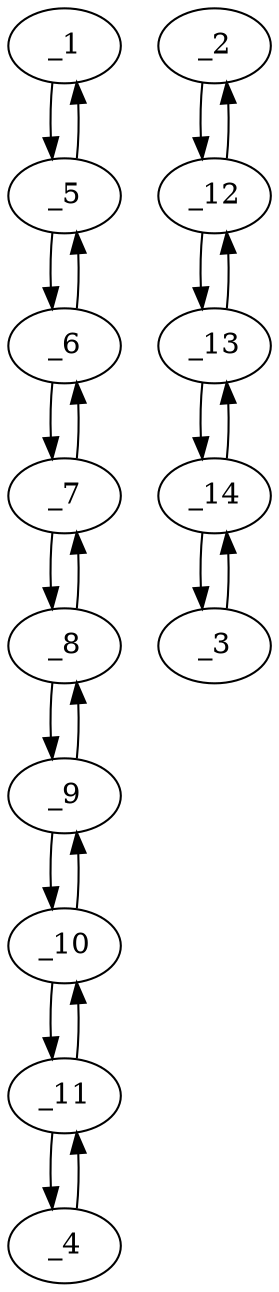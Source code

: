 digraph f1685_03 {
	_1	 [x="112.000000",
		y="95.000000"];
	_5	 [x="100.000000",
		y="102.000000"];
	_1 -> _5	 [angle="2.613518",
		orient="0.503871"];
	_2	 [x="225.000000",
		y="126.000000"];
	_12	 [x="206.000000",
		y="128.000000"];
	_2 -> _12	 [angle="3.036716",
		orient="0.104685"];
	_3	 [x="166.000000",
		y="149.000000"];
	_14	 [x="176.000000",
		y="139.000000"];
	_3 -> _14	 [angle="-0.785398",
		orient="-0.707107"];
	_4	 [x="58.000000",
		y="194.000000"];
	_11	 [x="56.000000",
		y="175.000000"];
	_4 -> _11	 [angle="-1.675673",
		orient="-0.994505"];
	_5 -> _1	 [angle="-0.528074",
		orient="-0.503871"];
	_6	 [x="81.000000",
		y="103.000000"];
	_5 -> _6	 [angle="3.089010",
		orient="0.052559"];
	_6 -> _5	 [angle="-0.052583",
		orient="-0.052559"];
	_7	 [x="72.000000",
		y="115.000000"];
	_6 -> _7	 [angle="2.214297",
		orient="0.800000"];
	_7 -> _6	 [angle="-0.927295",
		orient="-0.800000"];
	_8	 [x="63.000000",
		y="127.000000"];
	_7 -> _8	 [angle="2.214297",
		orient="0.800000"];
	_8 -> _7	 [angle="-0.927295",
		orient="-0.800000"];
	_9	 [x="55.000000",
		y="139.000000"];
	_8 -> _9	 [angle="2.158799",
		orient="0.832050"];
	_9 -> _8	 [angle="-0.982794",
		orient="-0.832050"];
	_10	 [x="56.000000",
		y="157.000000"];
	_9 -> _10	 [angle="1.515298",
		orient="0.998460"];
	_10 -> _9	 [angle="-1.626295",
		orient="-0.998460"];
	_10 -> _11	 [angle="1.570796",
		orient="1.000000"];
	_11 -> _4	 [angle="1.465919",
		orient="0.994505"];
	_11 -> _10	 [angle="-1.570796",
		orient="-1.000000"];
	_12 -> _2	 [angle="-0.104877",
		orient="-0.104685"];
	_13	 [x="192.000000",
		y="134.000000"];
	_12 -> _13	 [angle="2.736701",
		orient="0.393919"];
	_13 -> _12	 [angle="-0.404892",
		orient="-0.393919"];
	_13 -> _14	 [angle="2.838708",
		orient="0.298275"];
	_14 -> _3	 [angle="2.356194",
		orient="0.707107"];
	_14 -> _13	 [angle="-0.302885",
		orient="-0.298275"];
}
